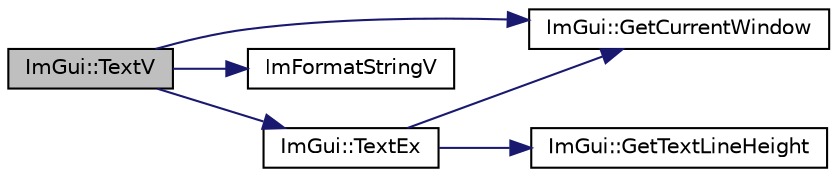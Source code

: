 digraph "ImGui::TextV"
{
 // LATEX_PDF_SIZE
  edge [fontname="Helvetica",fontsize="10",labelfontname="Helvetica",labelfontsize="10"];
  node [fontname="Helvetica",fontsize="10",shape=record];
  rankdir="LR";
  Node1 [label="ImGui::TextV",height=0.2,width=0.4,color="black", fillcolor="grey75", style="filled", fontcolor="black",tooltip=" "];
  Node1 -> Node2 [color="midnightblue",fontsize="10",style="solid",fontname="Helvetica"];
  Node2 [label="ImGui::GetCurrentWindow",height=0.2,width=0.4,color="black", fillcolor="white", style="filled",URL="$namespace_im_gui.html#a7ceba68eca2b09fb6bf1ad88037e6203",tooltip=" "];
  Node1 -> Node3 [color="midnightblue",fontsize="10",style="solid",fontname="Helvetica"];
  Node3 [label="ImFormatStringV",height=0.2,width=0.4,color="black", fillcolor="white", style="filled",URL="$imgui_8cpp.html#a2e0022a073d369645a0daab17f823779",tooltip=" "];
  Node1 -> Node4 [color="midnightblue",fontsize="10",style="solid",fontname="Helvetica"];
  Node4 [label="ImGui::TextEx",height=0.2,width=0.4,color="black", fillcolor="white", style="filled",URL="$namespace_im_gui.html#aae6420fec03511fd478d9108f31e6b5f",tooltip=" "];
  Node4 -> Node2 [color="midnightblue",fontsize="10",style="solid",fontname="Helvetica"];
  Node4 -> Node5 [color="midnightblue",fontsize="10",style="solid",fontname="Helvetica"];
  Node5 [label="ImGui::GetTextLineHeight",height=0.2,width=0.4,color="black", fillcolor="white", style="filled",URL="$namespace_im_gui.html#aaba5637199d31ea23d4d143b30a44aff",tooltip=" "];
}
